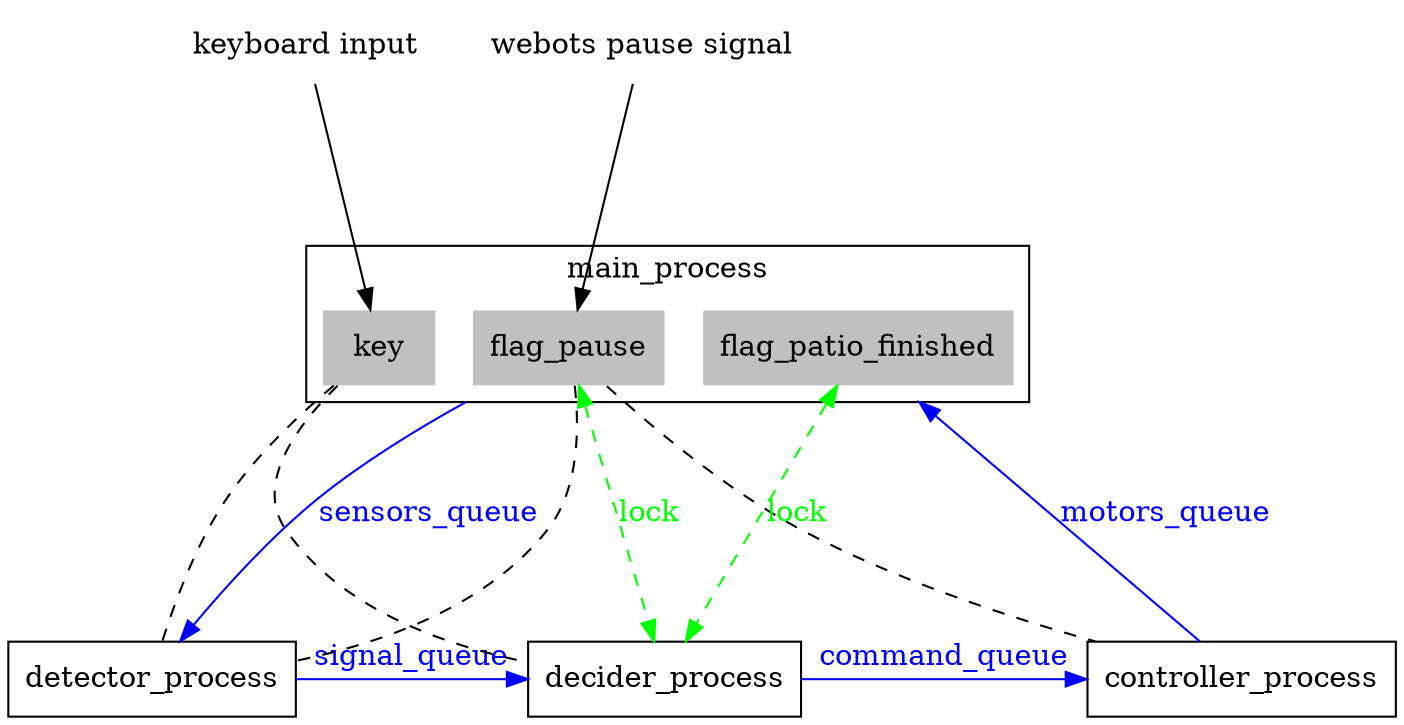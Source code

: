 digraph G{
    compound=true
    node [shape=box]
    ranksep=1.5
    "keyboard input" [shape=none]
    "webots pause signal" [shape=none]
    {rank=same detector_process decider_process controller_process}
    detector_process -> decider_process [label="signal_queue" color=blue fontcolor=blue]
    decider_process -> controller_process [label="command_queue" color=blue fontcolor=blue]
    subgraph cluster0 {
        label=main_process
        node [shape=none; fillcolor=grey; style=filled]
        flag_pause
        flag_patio_finished
        key
    }
    flag_pause -> {detector_process controller_process} [style=dashed arrowhead=none]
    flag_pause -> decider_process [label="lock" dir=both style=dashed color=green fontcolor=green]
    flag_patio_finished -> decider_process [label="lock" dir=both style=dashed color=green fontcolor=green]
    key -> {detector_process, decider_process} [style=dashed arrowhead=none]
    "webots pause signal" -> flag_pause
    "keyboard input" -> key
    flag_pause -> detector_process [label="sensors_queue" ltail=cluster0 color=blue fontcolor=blue]
    controller_process -> flag_patio_finished [label="motors_queue" lhead=cluster0 color=blue fontcolor=blue]
}